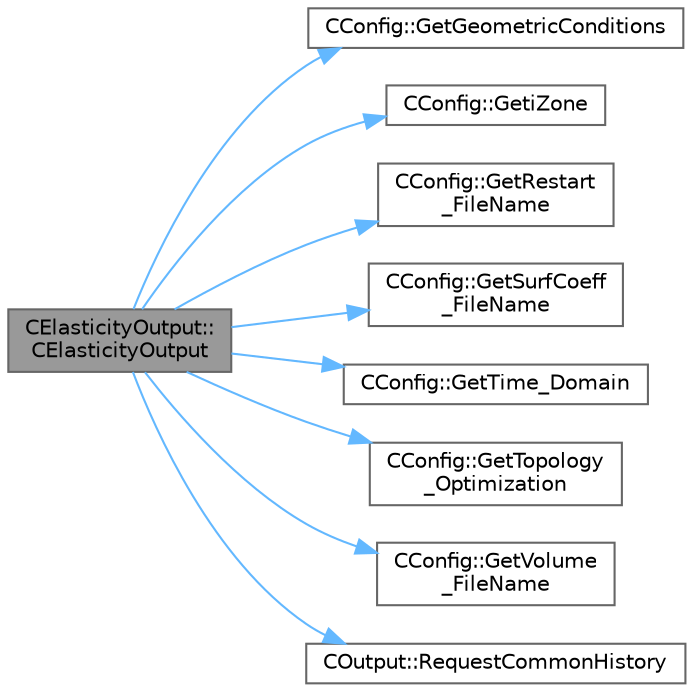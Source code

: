 digraph "CElasticityOutput::CElasticityOutput"
{
 // LATEX_PDF_SIZE
  bgcolor="transparent";
  edge [fontname=Helvetica,fontsize=10,labelfontname=Helvetica,labelfontsize=10];
  node [fontname=Helvetica,fontsize=10,shape=box,height=0.2,width=0.4];
  rankdir="LR";
  Node1 [id="Node000001",label="CElasticityOutput::\lCElasticityOutput",height=0.2,width=0.4,color="gray40", fillcolor="grey60", style="filled", fontcolor="black",tooltip="Constructor of the class."];
  Node1 -> Node2 [id="edge1_Node000001_Node000002",color="steelblue1",style="solid",tooltip=" "];
  Node2 [id="Node000002",label="CConfig::GetGeometricConditions",height=0.2,width=0.4,color="grey40", fillcolor="white", style="filled",URL="$classCConfig.html#a9285d2a69fa076420dc0533865f5fe4e",tooltip="Geometric conditions for the structural solver."];
  Node1 -> Node3 [id="edge2_Node000001_Node000003",color="steelblue1",style="solid",tooltip=" "];
  Node3 [id="Node000003",label="CConfig::GetiZone",height=0.2,width=0.4,color="grey40", fillcolor="white", style="filled",URL="$classCConfig.html#a1d6335b8fdef6fbcd9a08f7503d73ec1",tooltip="Provides the number of varaibles."];
  Node1 -> Node4 [id="edge3_Node000001_Node000004",color="steelblue1",style="solid",tooltip=" "];
  Node4 [id="Node000004",label="CConfig::GetRestart\l_FileName",height=0.2,width=0.4,color="grey40", fillcolor="white", style="filled",URL="$classCConfig.html#af3031af8509878702b4045584ab16ed3",tooltip="Get the name of the restart file for the flow variables."];
  Node1 -> Node5 [id="edge4_Node000001_Node000005",color="steelblue1",style="solid",tooltip=" "];
  Node5 [id="Node000005",label="CConfig::GetSurfCoeff\l_FileName",height=0.2,width=0.4,color="grey40", fillcolor="white", style="filled",URL="$classCConfig.html#a16f99e8cc6c1bf42cc4a7b15e5d1dee1",tooltip="Get the name of the file with the surface information for the flow problem."];
  Node1 -> Node6 [id="edge5_Node000001_Node000006",color="steelblue1",style="solid",tooltip=" "];
  Node6 [id="Node000006",label="CConfig::GetTime_Domain",height=0.2,width=0.4,color="grey40", fillcolor="white", style="filled",URL="$classCConfig.html#a85d2e3cf43b77c63642c40c235b853f3",tooltip="Check if the multizone problem is solved for time domain."];
  Node1 -> Node7 [id="edge6_Node000001_Node000007",color="steelblue1",style="solid",tooltip=" "];
  Node7 [id="Node000007",label="CConfig::GetTopology\l_Optimization",height=0.2,width=0.4,color="grey40", fillcolor="white", style="filled",URL="$classCConfig.html#aaf3e38ba9bf594bc2d636158d1dbf305",tooltip="Get topology optimization."];
  Node1 -> Node8 [id="edge7_Node000001_Node000008",color="steelblue1",style="solid",tooltip=" "];
  Node8 [id="Node000008",label="CConfig::GetVolume\l_FileName",height=0.2,width=0.4,color="grey40", fillcolor="white", style="filled",URL="$classCConfig.html#a032b7d16a6ce08d53d69d3f258a89588",tooltip="Get the name of the file with the flow variables."];
  Node1 -> Node9 [id="edge8_Node000001_Node000009",color="steelblue1",style="solid",tooltip=" "];
  Node9 [id="Node000009",label="COutput::RequestCommonHistory",height=0.2,width=0.4,color="grey40", fillcolor="white", style="filled",URL="$classCOutput.html#a1bc579cd9df2166419d6e5e2d1d2c901",tooltip="Request the history fields common for all solvers."];
}

